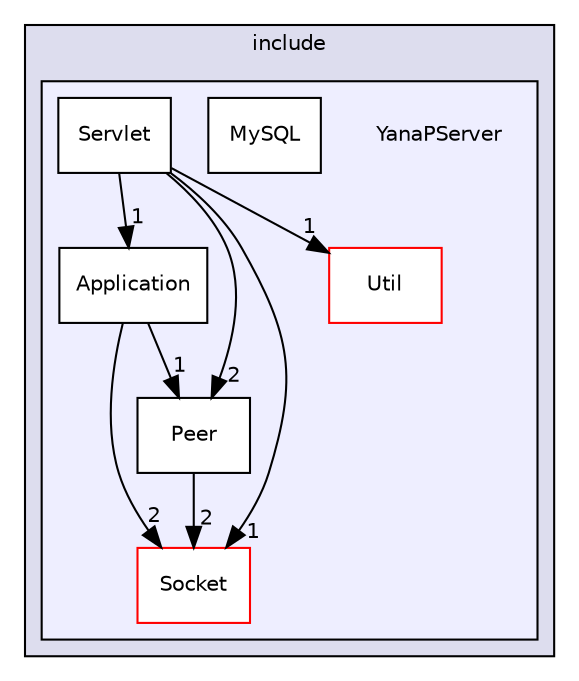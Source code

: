 digraph "YanaPServer" {
  compound=true
  node [ fontsize="10", fontname="Helvetica"];
  edge [ labelfontsize="10", labelfontname="Helvetica"];
  subgraph clusterdir_bac11a0200f3b99801364ef40513dc7d {
    graph [ bgcolor="#ddddee", pencolor="black", label="include" fontname="Helvetica", fontsize="10", URL="dir_bac11a0200f3b99801364ef40513dc7d.html"]
  subgraph clusterdir_05ce26451ba72466281a68fa333db4c9 {
    graph [ bgcolor="#eeeeff", pencolor="black", label="" URL="dir_05ce26451ba72466281a68fa333db4c9.html"];
    dir_05ce26451ba72466281a68fa333db4c9 [shape=plaintext label="YanaPServer"];
    dir_a20e85408acbd72c49dd604a7a1846df [shape=box label="Application" color="black" fillcolor="white" style="filled" URL="dir_a20e85408acbd72c49dd604a7a1846df.html"];
    dir_e5a87265b458a595df32d1deb9875678 [shape=box label="MySQL" color="black" fillcolor="white" style="filled" URL="dir_e5a87265b458a595df32d1deb9875678.html"];
    dir_960b8e36b494efe68e2099644f2abb6b [shape=box label="Peer" color="black" fillcolor="white" style="filled" URL="dir_960b8e36b494efe68e2099644f2abb6b.html"];
    dir_ce5a86610c14ebe5511a21d691d9a710 [shape=box label="Servlet" color="black" fillcolor="white" style="filled" URL="dir_ce5a86610c14ebe5511a21d691d9a710.html"];
    dir_c715092d858975d717cbcfac61317f8e [shape=box label="Socket" color="red" fillcolor="white" style="filled" URL="dir_c715092d858975d717cbcfac61317f8e.html"];
    dir_651c73b7fa1d91bab3f1794f6c5782dd [shape=box label="Util" color="red" fillcolor="white" style="filled" URL="dir_651c73b7fa1d91bab3f1794f6c5782dd.html"];
  }
  }
  dir_960b8e36b494efe68e2099644f2abb6b->dir_c715092d858975d717cbcfac61317f8e [headlabel="2", labeldistance=1.5 headhref="dir_000020_000014.html"];
  dir_ce5a86610c14ebe5511a21d691d9a710->dir_960b8e36b494efe68e2099644f2abb6b [headlabel="2", labeldistance=1.5 headhref="dir_000011_000020.html"];
  dir_ce5a86610c14ebe5511a21d691d9a710->dir_c715092d858975d717cbcfac61317f8e [headlabel="1", labeldistance=1.5 headhref="dir_000011_000014.html"];
  dir_ce5a86610c14ebe5511a21d691d9a710->dir_651c73b7fa1d91bab3f1794f6c5782dd [headlabel="1", labeldistance=1.5 headhref="dir_000011_000006.html"];
  dir_ce5a86610c14ebe5511a21d691d9a710->dir_a20e85408acbd72c49dd604a7a1846df [headlabel="1", labeldistance=1.5 headhref="dir_000011_000005.html"];
  dir_a20e85408acbd72c49dd604a7a1846df->dir_960b8e36b494efe68e2099644f2abb6b [headlabel="1", labeldistance=1.5 headhref="dir_000005_000020.html"];
  dir_a20e85408acbd72c49dd604a7a1846df->dir_c715092d858975d717cbcfac61317f8e [headlabel="2", labeldistance=1.5 headhref="dir_000005_000014.html"];
}
